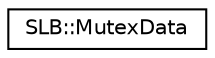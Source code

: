 digraph "Graphical Class Hierarchy"
{
  edge [fontname="Helvetica",fontsize="10",labelfontname="Helvetica",labelfontsize="10"];
  node [fontname="Helvetica",fontsize="10",shape=record];
  rankdir="LR";
  Node1 [label="SLB::MutexData",height=0.2,width=0.4,color="black", fillcolor="white", style="filled",URL="$structSLB_1_1MutexData.html"];
}
